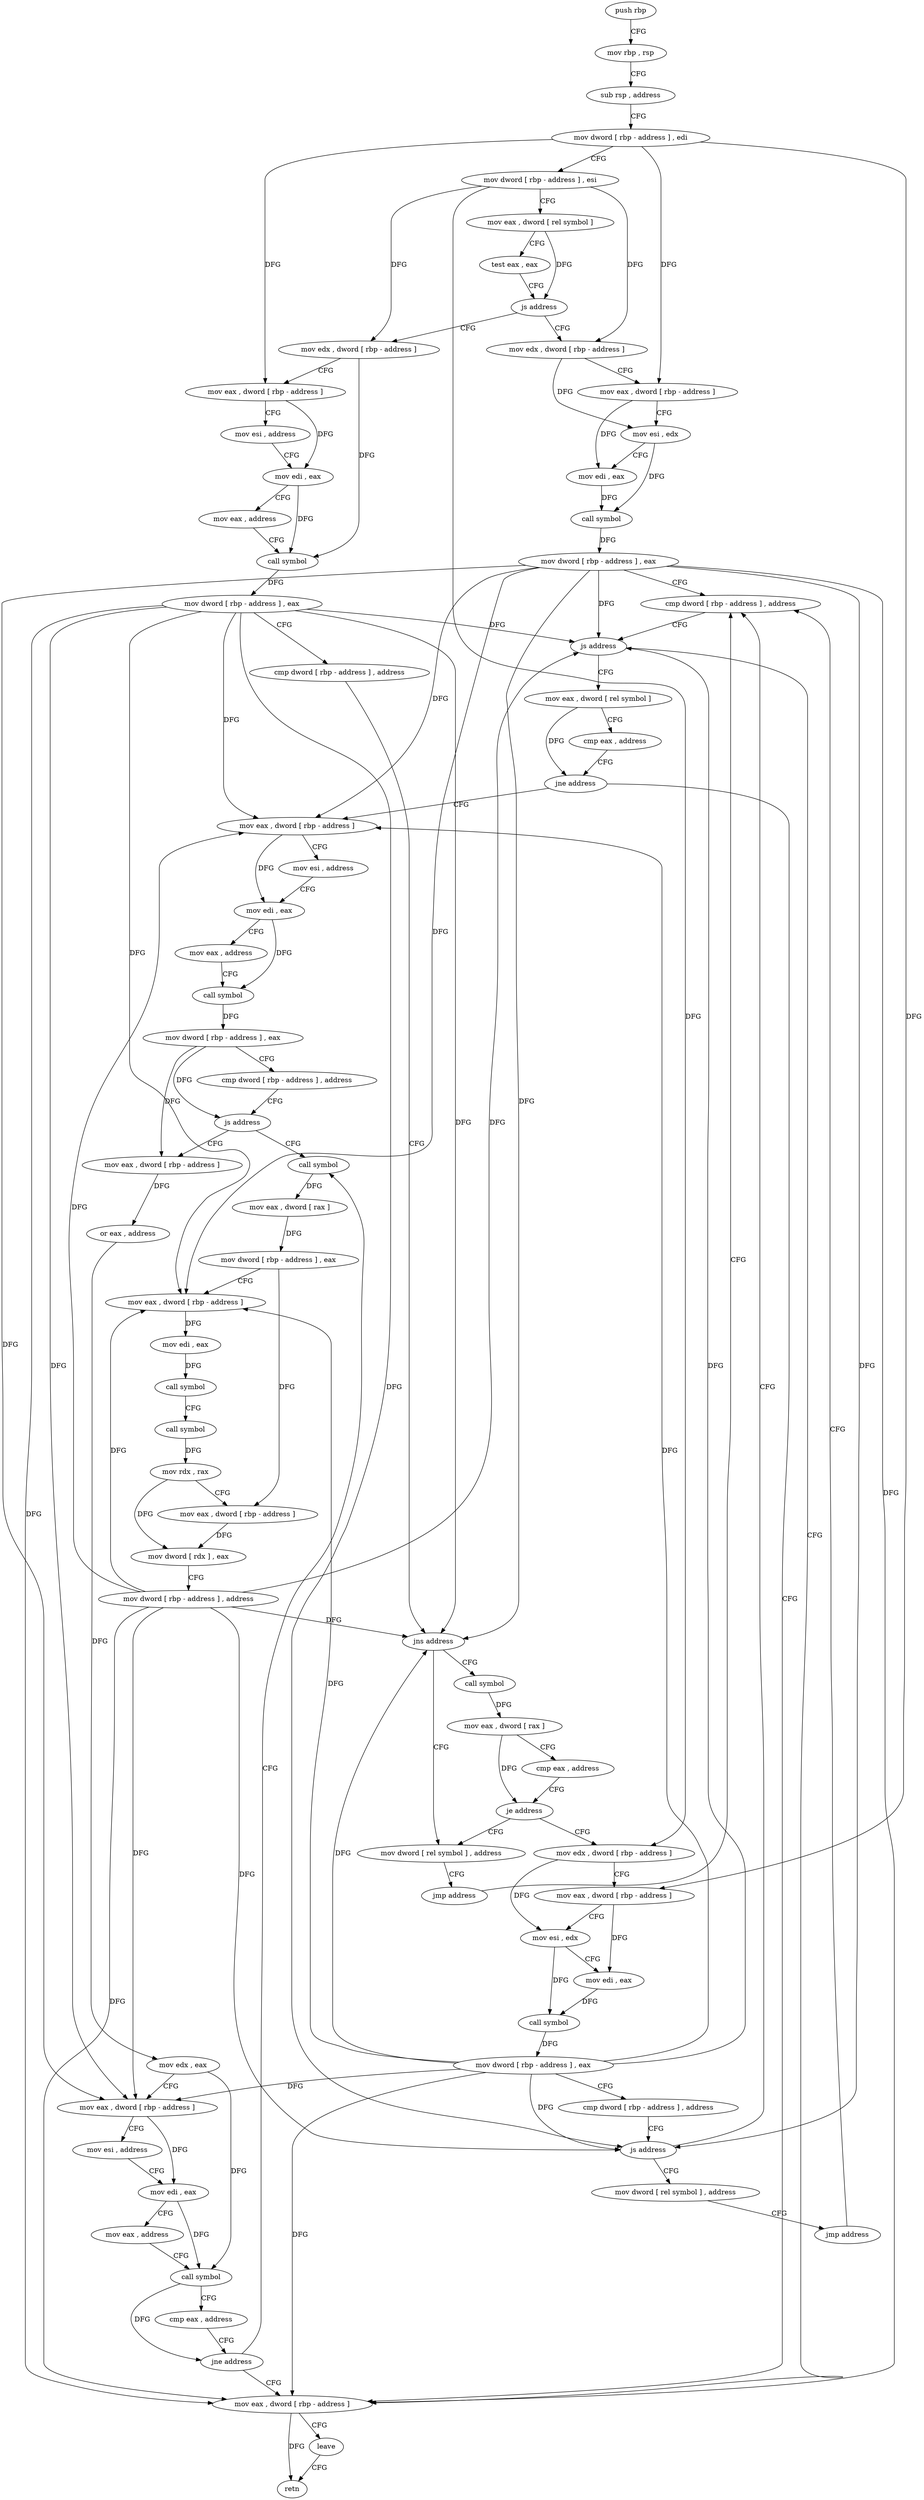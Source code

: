 digraph "func" {
"4291031" [label = "push rbp" ]
"4291032" [label = "mov rbp , rsp" ]
"4291035" [label = "sub rsp , address" ]
"4291039" [label = "mov dword [ rbp - address ] , edi" ]
"4291042" [label = "mov dword [ rbp - address ] , esi" ]
"4291045" [label = "mov eax , dword [ rel symbol ]" ]
"4291051" [label = "test eax , eax" ]
"4291053" [label = "js address" ]
"4291147" [label = "mov edx , dword [ rbp - address ]" ]
"4291055" [label = "mov edx , dword [ rbp - address ]" ]
"4291150" [label = "mov eax , dword [ rbp - address ]" ]
"4291153" [label = "mov esi , edx" ]
"4291155" [label = "mov edi , eax" ]
"4291157" [label = "call symbol" ]
"4291162" [label = "mov dword [ rbp - address ] , eax" ]
"4291165" [label = "cmp dword [ rbp - address ] , address" ]
"4291058" [label = "mov eax , dword [ rbp - address ]" ]
"4291061" [label = "mov esi , address" ]
"4291066" [label = "mov edi , eax" ]
"4291068" [label = "mov eax , address" ]
"4291073" [label = "call symbol" ]
"4291078" [label = "mov dword [ rbp - address ] , eax" ]
"4291081" [label = "cmp dword [ rbp - address ] , address" ]
"4291085" [label = "jns address" ]
"4291099" [label = "mov dword [ rel symbol ] , address" ]
"4291087" [label = "call symbol" ]
"4291284" [label = "mov eax , dword [ rbp - address ]" ]
"4291287" [label = "leave" ]
"4291288" [label = "retn" ]
"4291171" [label = "mov eax , dword [ rel symbol ]" ]
"4291177" [label = "cmp eax , address" ]
"4291180" [label = "jne address" ]
"4291182" [label = "mov eax , dword [ rbp - address ]" ]
"4291109" [label = "jmp address" ]
"4291092" [label = "mov eax , dword [ rax ]" ]
"4291094" [label = "cmp eax , address" ]
"4291097" [label = "je address" ]
"4291111" [label = "mov edx , dword [ rbp - address ]" ]
"4291185" [label = "mov esi , address" ]
"4291190" [label = "mov edi , eax" ]
"4291192" [label = "mov eax , address" ]
"4291197" [label = "call symbol" ]
"4291202" [label = "mov dword [ rbp - address ] , eax" ]
"4291205" [label = "cmp dword [ rbp - address ] , address" ]
"4291209" [label = "js address" ]
"4291244" [label = "call symbol" ]
"4291211" [label = "mov eax , dword [ rbp - address ]" ]
"4291169" [label = "js address" ]
"4291114" [label = "mov eax , dword [ rbp - address ]" ]
"4291117" [label = "mov esi , edx" ]
"4291119" [label = "mov edi , eax" ]
"4291121" [label = "call symbol" ]
"4291126" [label = "mov dword [ rbp - address ] , eax" ]
"4291129" [label = "cmp dword [ rbp - address ] , address" ]
"4291133" [label = "js address" ]
"4291135" [label = "mov dword [ rel symbol ] , address" ]
"4291249" [label = "mov eax , dword [ rax ]" ]
"4291251" [label = "mov dword [ rbp - address ] , eax" ]
"4291254" [label = "mov eax , dword [ rbp - address ]" ]
"4291257" [label = "mov edi , eax" ]
"4291259" [label = "call symbol" ]
"4291264" [label = "call symbol" ]
"4291269" [label = "mov rdx , rax" ]
"4291272" [label = "mov eax , dword [ rbp - address ]" ]
"4291275" [label = "mov dword [ rdx ] , eax" ]
"4291277" [label = "mov dword [ rbp - address ] , address" ]
"4291214" [label = "or eax , address" ]
"4291217" [label = "mov edx , eax" ]
"4291219" [label = "mov eax , dword [ rbp - address ]" ]
"4291222" [label = "mov esi , address" ]
"4291227" [label = "mov edi , eax" ]
"4291229" [label = "mov eax , address" ]
"4291234" [label = "call symbol" ]
"4291239" [label = "cmp eax , address" ]
"4291242" [label = "jne address" ]
"4291145" [label = "jmp address" ]
"4291031" -> "4291032" [ label = "CFG" ]
"4291032" -> "4291035" [ label = "CFG" ]
"4291035" -> "4291039" [ label = "CFG" ]
"4291039" -> "4291042" [ label = "CFG" ]
"4291039" -> "4291150" [ label = "DFG" ]
"4291039" -> "4291058" [ label = "DFG" ]
"4291039" -> "4291114" [ label = "DFG" ]
"4291042" -> "4291045" [ label = "CFG" ]
"4291042" -> "4291147" [ label = "DFG" ]
"4291042" -> "4291055" [ label = "DFG" ]
"4291042" -> "4291111" [ label = "DFG" ]
"4291045" -> "4291051" [ label = "CFG" ]
"4291045" -> "4291053" [ label = "DFG" ]
"4291051" -> "4291053" [ label = "CFG" ]
"4291053" -> "4291147" [ label = "CFG" ]
"4291053" -> "4291055" [ label = "CFG" ]
"4291147" -> "4291150" [ label = "CFG" ]
"4291147" -> "4291153" [ label = "DFG" ]
"4291055" -> "4291058" [ label = "CFG" ]
"4291055" -> "4291073" [ label = "DFG" ]
"4291150" -> "4291153" [ label = "CFG" ]
"4291150" -> "4291155" [ label = "DFG" ]
"4291153" -> "4291155" [ label = "CFG" ]
"4291153" -> "4291157" [ label = "DFG" ]
"4291155" -> "4291157" [ label = "DFG" ]
"4291157" -> "4291162" [ label = "DFG" ]
"4291162" -> "4291165" [ label = "CFG" ]
"4291162" -> "4291085" [ label = "DFG" ]
"4291162" -> "4291169" [ label = "DFG" ]
"4291162" -> "4291284" [ label = "DFG" ]
"4291162" -> "4291133" [ label = "DFG" ]
"4291162" -> "4291182" [ label = "DFG" ]
"4291162" -> "4291254" [ label = "DFG" ]
"4291162" -> "4291219" [ label = "DFG" ]
"4291165" -> "4291169" [ label = "CFG" ]
"4291058" -> "4291061" [ label = "CFG" ]
"4291058" -> "4291066" [ label = "DFG" ]
"4291061" -> "4291066" [ label = "CFG" ]
"4291066" -> "4291068" [ label = "CFG" ]
"4291066" -> "4291073" [ label = "DFG" ]
"4291068" -> "4291073" [ label = "CFG" ]
"4291073" -> "4291078" [ label = "DFG" ]
"4291078" -> "4291081" [ label = "CFG" ]
"4291078" -> "4291085" [ label = "DFG" ]
"4291078" -> "4291169" [ label = "DFG" ]
"4291078" -> "4291284" [ label = "DFG" ]
"4291078" -> "4291133" [ label = "DFG" ]
"4291078" -> "4291182" [ label = "DFG" ]
"4291078" -> "4291254" [ label = "DFG" ]
"4291078" -> "4291219" [ label = "DFG" ]
"4291081" -> "4291085" [ label = "CFG" ]
"4291085" -> "4291099" [ label = "CFG" ]
"4291085" -> "4291087" [ label = "CFG" ]
"4291099" -> "4291109" [ label = "CFG" ]
"4291087" -> "4291092" [ label = "DFG" ]
"4291284" -> "4291287" [ label = "CFG" ]
"4291284" -> "4291288" [ label = "DFG" ]
"4291287" -> "4291288" [ label = "CFG" ]
"4291171" -> "4291177" [ label = "CFG" ]
"4291171" -> "4291180" [ label = "DFG" ]
"4291177" -> "4291180" [ label = "CFG" ]
"4291180" -> "4291284" [ label = "CFG" ]
"4291180" -> "4291182" [ label = "CFG" ]
"4291182" -> "4291185" [ label = "CFG" ]
"4291182" -> "4291190" [ label = "DFG" ]
"4291109" -> "4291165" [ label = "CFG" ]
"4291092" -> "4291094" [ label = "CFG" ]
"4291092" -> "4291097" [ label = "DFG" ]
"4291094" -> "4291097" [ label = "CFG" ]
"4291097" -> "4291111" [ label = "CFG" ]
"4291097" -> "4291099" [ label = "CFG" ]
"4291111" -> "4291114" [ label = "CFG" ]
"4291111" -> "4291117" [ label = "DFG" ]
"4291185" -> "4291190" [ label = "CFG" ]
"4291190" -> "4291192" [ label = "CFG" ]
"4291190" -> "4291197" [ label = "DFG" ]
"4291192" -> "4291197" [ label = "CFG" ]
"4291197" -> "4291202" [ label = "DFG" ]
"4291202" -> "4291205" [ label = "CFG" ]
"4291202" -> "4291209" [ label = "DFG" ]
"4291202" -> "4291211" [ label = "DFG" ]
"4291205" -> "4291209" [ label = "CFG" ]
"4291209" -> "4291244" [ label = "CFG" ]
"4291209" -> "4291211" [ label = "CFG" ]
"4291244" -> "4291249" [ label = "DFG" ]
"4291211" -> "4291214" [ label = "DFG" ]
"4291169" -> "4291284" [ label = "CFG" ]
"4291169" -> "4291171" [ label = "CFG" ]
"4291114" -> "4291117" [ label = "CFG" ]
"4291114" -> "4291119" [ label = "DFG" ]
"4291117" -> "4291119" [ label = "CFG" ]
"4291117" -> "4291121" [ label = "DFG" ]
"4291119" -> "4291121" [ label = "DFG" ]
"4291121" -> "4291126" [ label = "DFG" ]
"4291126" -> "4291129" [ label = "CFG" ]
"4291126" -> "4291085" [ label = "DFG" ]
"4291126" -> "4291169" [ label = "DFG" ]
"4291126" -> "4291284" [ label = "DFG" ]
"4291126" -> "4291133" [ label = "DFG" ]
"4291126" -> "4291182" [ label = "DFG" ]
"4291126" -> "4291254" [ label = "DFG" ]
"4291126" -> "4291219" [ label = "DFG" ]
"4291129" -> "4291133" [ label = "CFG" ]
"4291133" -> "4291165" [ label = "CFG" ]
"4291133" -> "4291135" [ label = "CFG" ]
"4291135" -> "4291145" [ label = "CFG" ]
"4291249" -> "4291251" [ label = "DFG" ]
"4291251" -> "4291254" [ label = "CFG" ]
"4291251" -> "4291272" [ label = "DFG" ]
"4291254" -> "4291257" [ label = "DFG" ]
"4291257" -> "4291259" [ label = "DFG" ]
"4291259" -> "4291264" [ label = "CFG" ]
"4291264" -> "4291269" [ label = "DFG" ]
"4291269" -> "4291272" [ label = "CFG" ]
"4291269" -> "4291275" [ label = "DFG" ]
"4291272" -> "4291275" [ label = "DFG" ]
"4291275" -> "4291277" [ label = "CFG" ]
"4291277" -> "4291284" [ label = "DFG" ]
"4291277" -> "4291085" [ label = "DFG" ]
"4291277" -> "4291169" [ label = "DFG" ]
"4291277" -> "4291133" [ label = "DFG" ]
"4291277" -> "4291182" [ label = "DFG" ]
"4291277" -> "4291254" [ label = "DFG" ]
"4291277" -> "4291219" [ label = "DFG" ]
"4291214" -> "4291217" [ label = "DFG" ]
"4291217" -> "4291219" [ label = "CFG" ]
"4291217" -> "4291234" [ label = "DFG" ]
"4291219" -> "4291222" [ label = "CFG" ]
"4291219" -> "4291227" [ label = "DFG" ]
"4291222" -> "4291227" [ label = "CFG" ]
"4291227" -> "4291229" [ label = "CFG" ]
"4291227" -> "4291234" [ label = "DFG" ]
"4291229" -> "4291234" [ label = "CFG" ]
"4291234" -> "4291239" [ label = "CFG" ]
"4291234" -> "4291242" [ label = "DFG" ]
"4291239" -> "4291242" [ label = "CFG" ]
"4291242" -> "4291284" [ label = "CFG" ]
"4291242" -> "4291244" [ label = "CFG" ]
"4291145" -> "4291165" [ label = "CFG" ]
}
